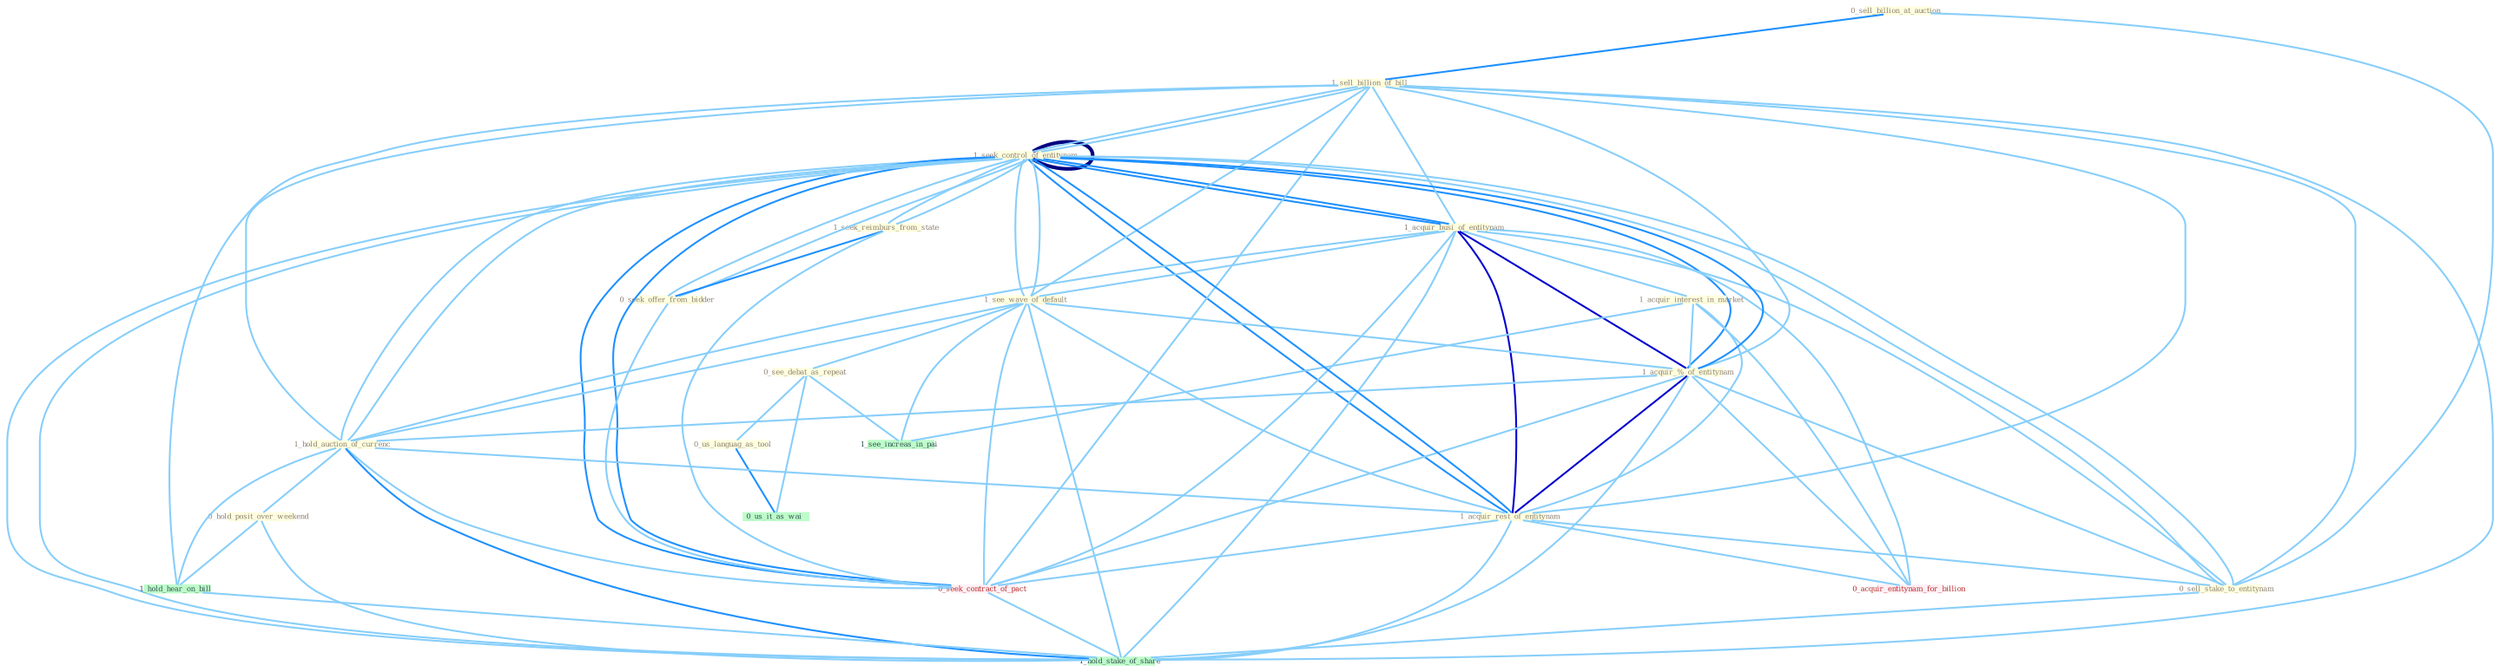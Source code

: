 Graph G{ 
    node
    [shape=polygon,style=filled,width=.5,height=.06,color="#BDFCC9",fixedsize=true,fontsize=4,
    fontcolor="#2f4f4f"];
    {node
    [color="#ffffe0", fontcolor="#8b7d6b"] "0_sell_billion_at_auction " "1_seek_control_of_entitynam " "1_acquir_busi_of_entitynam " "1_seek_reimburs_from_state " "1_acquir_interest_in_market " "1_see_wave_of_default " "0_see_debat_as_repeat " "1_sell_billion_of_bill " "1_acquir_%_of_entitynam " "0_us_languag_as_tool " "1_hold_auction_of_currenc " "1_acquir_rest_of_entitynam " "1_seek_control_of_entitynam " "0_sell_stake_to_entitynam " "0_hold_posit_over_weekend " "0_seek_offer_from_bidder "}
{node [color="#fff0f5", fontcolor="#b22222"] "0_seek_contract_of_pact " "0_acquir_entitynam_for_billion "}
edge [color="#B0E2FF"];

	"0_sell_billion_at_auction " -- "1_sell_billion_of_bill " [w="2", color="#1e90ff" , len=0.8];
	"0_sell_billion_at_auction " -- "0_sell_stake_to_entitynam " [w="1", color="#87cefa" ];
	"1_seek_control_of_entitynam " -- "1_acquir_busi_of_entitynam " [w="2", color="#1e90ff" , len=0.8];
	"1_seek_control_of_entitynam " -- "1_seek_reimburs_from_state " [w="1", color="#87cefa" ];
	"1_seek_control_of_entitynam " -- "1_see_wave_of_default " [w="1", color="#87cefa" ];
	"1_seek_control_of_entitynam " -- "1_sell_billion_of_bill " [w="1", color="#87cefa" ];
	"1_seek_control_of_entitynam " -- "1_acquir_%_of_entitynam " [w="2", color="#1e90ff" , len=0.8];
	"1_seek_control_of_entitynam " -- "1_hold_auction_of_currenc " [w="1", color="#87cefa" ];
	"1_seek_control_of_entitynam " -- "1_acquir_rest_of_entitynam " [w="2", color="#1e90ff" , len=0.8];
	"1_seek_control_of_entitynam " -- "1_seek_control_of_entitynam " [w="4", style=bold, color="#000080", len=0.4];
	"1_seek_control_of_entitynam " -- "0_sell_stake_to_entitynam " [w="1", color="#87cefa" ];
	"1_seek_control_of_entitynam " -- "0_seek_offer_from_bidder " [w="1", color="#87cefa" ];
	"1_seek_control_of_entitynam " -- "0_seek_contract_of_pact " [w="2", color="#1e90ff" , len=0.8];
	"1_seek_control_of_entitynam " -- "1_hold_stake_of_share " [w="1", color="#87cefa" ];
	"1_acquir_busi_of_entitynam " -- "1_acquir_interest_in_market " [w="1", color="#87cefa" ];
	"1_acquir_busi_of_entitynam " -- "1_see_wave_of_default " [w="1", color="#87cefa" ];
	"1_acquir_busi_of_entitynam " -- "1_sell_billion_of_bill " [w="1", color="#87cefa" ];
	"1_acquir_busi_of_entitynam " -- "1_acquir_%_of_entitynam " [w="3", color="#0000cd" , len=0.6];
	"1_acquir_busi_of_entitynam " -- "1_hold_auction_of_currenc " [w="1", color="#87cefa" ];
	"1_acquir_busi_of_entitynam " -- "1_acquir_rest_of_entitynam " [w="3", color="#0000cd" , len=0.6];
	"1_acquir_busi_of_entitynam " -- "1_seek_control_of_entitynam " [w="2", color="#1e90ff" , len=0.8];
	"1_acquir_busi_of_entitynam " -- "0_sell_stake_to_entitynam " [w="1", color="#87cefa" ];
	"1_acquir_busi_of_entitynam " -- "0_seek_contract_of_pact " [w="1", color="#87cefa" ];
	"1_acquir_busi_of_entitynam " -- "0_acquir_entitynam_for_billion " [w="1", color="#87cefa" ];
	"1_acquir_busi_of_entitynam " -- "1_hold_stake_of_share " [w="1", color="#87cefa" ];
	"1_seek_reimburs_from_state " -- "1_seek_control_of_entitynam " [w="1", color="#87cefa" ];
	"1_seek_reimburs_from_state " -- "0_seek_offer_from_bidder " [w="2", color="#1e90ff" , len=0.8];
	"1_seek_reimburs_from_state " -- "0_seek_contract_of_pact " [w="1", color="#87cefa" ];
	"1_acquir_interest_in_market " -- "1_acquir_%_of_entitynam " [w="1", color="#87cefa" ];
	"1_acquir_interest_in_market " -- "1_acquir_rest_of_entitynam " [w="1", color="#87cefa" ];
	"1_acquir_interest_in_market " -- "0_acquir_entitynam_for_billion " [w="1", color="#87cefa" ];
	"1_acquir_interest_in_market " -- "1_see_increas_in_pai " [w="1", color="#87cefa" ];
	"1_see_wave_of_default " -- "0_see_debat_as_repeat " [w="1", color="#87cefa" ];
	"1_see_wave_of_default " -- "1_sell_billion_of_bill " [w="1", color="#87cefa" ];
	"1_see_wave_of_default " -- "1_acquir_%_of_entitynam " [w="1", color="#87cefa" ];
	"1_see_wave_of_default " -- "1_hold_auction_of_currenc " [w="1", color="#87cefa" ];
	"1_see_wave_of_default " -- "1_acquir_rest_of_entitynam " [w="1", color="#87cefa" ];
	"1_see_wave_of_default " -- "1_seek_control_of_entitynam " [w="1", color="#87cefa" ];
	"1_see_wave_of_default " -- "0_seek_contract_of_pact " [w="1", color="#87cefa" ];
	"1_see_wave_of_default " -- "1_see_increas_in_pai " [w="1", color="#87cefa" ];
	"1_see_wave_of_default " -- "1_hold_stake_of_share " [w="1", color="#87cefa" ];
	"0_see_debat_as_repeat " -- "0_us_languag_as_tool " [w="1", color="#87cefa" ];
	"0_see_debat_as_repeat " -- "0_us_it_as_wai " [w="1", color="#87cefa" ];
	"0_see_debat_as_repeat " -- "1_see_increas_in_pai " [w="1", color="#87cefa" ];
	"1_sell_billion_of_bill " -- "1_acquir_%_of_entitynam " [w="1", color="#87cefa" ];
	"1_sell_billion_of_bill " -- "1_hold_auction_of_currenc " [w="1", color="#87cefa" ];
	"1_sell_billion_of_bill " -- "1_acquir_rest_of_entitynam " [w="1", color="#87cefa" ];
	"1_sell_billion_of_bill " -- "1_seek_control_of_entitynam " [w="1", color="#87cefa" ];
	"1_sell_billion_of_bill " -- "0_sell_stake_to_entitynam " [w="1", color="#87cefa" ];
	"1_sell_billion_of_bill " -- "0_seek_contract_of_pact " [w="1", color="#87cefa" ];
	"1_sell_billion_of_bill " -- "1_hold_hear_on_bill " [w="1", color="#87cefa" ];
	"1_sell_billion_of_bill " -- "1_hold_stake_of_share " [w="1", color="#87cefa" ];
	"1_acquir_%_of_entitynam " -- "1_hold_auction_of_currenc " [w="1", color="#87cefa" ];
	"1_acquir_%_of_entitynam " -- "1_acquir_rest_of_entitynam " [w="3", color="#0000cd" , len=0.6];
	"1_acquir_%_of_entitynam " -- "1_seek_control_of_entitynam " [w="2", color="#1e90ff" , len=0.8];
	"1_acquir_%_of_entitynam " -- "0_sell_stake_to_entitynam " [w="1", color="#87cefa" ];
	"1_acquir_%_of_entitynam " -- "0_seek_contract_of_pact " [w="1", color="#87cefa" ];
	"1_acquir_%_of_entitynam " -- "0_acquir_entitynam_for_billion " [w="1", color="#87cefa" ];
	"1_acquir_%_of_entitynam " -- "1_hold_stake_of_share " [w="1", color="#87cefa" ];
	"0_us_languag_as_tool " -- "0_us_it_as_wai " [w="2", color="#1e90ff" , len=0.8];
	"1_hold_auction_of_currenc " -- "1_acquir_rest_of_entitynam " [w="1", color="#87cefa" ];
	"1_hold_auction_of_currenc " -- "1_seek_control_of_entitynam " [w="1", color="#87cefa" ];
	"1_hold_auction_of_currenc " -- "0_hold_posit_over_weekend " [w="1", color="#87cefa" ];
	"1_hold_auction_of_currenc " -- "0_seek_contract_of_pact " [w="1", color="#87cefa" ];
	"1_hold_auction_of_currenc " -- "1_hold_hear_on_bill " [w="1", color="#87cefa" ];
	"1_hold_auction_of_currenc " -- "1_hold_stake_of_share " [w="2", color="#1e90ff" , len=0.8];
	"1_acquir_rest_of_entitynam " -- "1_seek_control_of_entitynam " [w="2", color="#1e90ff" , len=0.8];
	"1_acquir_rest_of_entitynam " -- "0_sell_stake_to_entitynam " [w="1", color="#87cefa" ];
	"1_acquir_rest_of_entitynam " -- "0_seek_contract_of_pact " [w="1", color="#87cefa" ];
	"1_acquir_rest_of_entitynam " -- "0_acquir_entitynam_for_billion " [w="1", color="#87cefa" ];
	"1_acquir_rest_of_entitynam " -- "1_hold_stake_of_share " [w="1", color="#87cefa" ];
	"1_seek_control_of_entitynam " -- "0_sell_stake_to_entitynam " [w="1", color="#87cefa" ];
	"1_seek_control_of_entitynam " -- "0_seek_offer_from_bidder " [w="1", color="#87cefa" ];
	"1_seek_control_of_entitynam " -- "0_seek_contract_of_pact " [w="2", color="#1e90ff" , len=0.8];
	"1_seek_control_of_entitynam " -- "1_hold_stake_of_share " [w="1", color="#87cefa" ];
	"0_sell_stake_to_entitynam " -- "1_hold_stake_of_share " [w="1", color="#87cefa" ];
	"0_hold_posit_over_weekend " -- "1_hold_hear_on_bill " [w="1", color="#87cefa" ];
	"0_hold_posit_over_weekend " -- "1_hold_stake_of_share " [w="1", color="#87cefa" ];
	"0_seek_offer_from_bidder " -- "0_seek_contract_of_pact " [w="1", color="#87cefa" ];
	"0_seek_contract_of_pact " -- "1_hold_stake_of_share " [w="1", color="#87cefa" ];
	"1_hold_hear_on_bill " -- "1_hold_stake_of_share " [w="1", color="#87cefa" ];
}